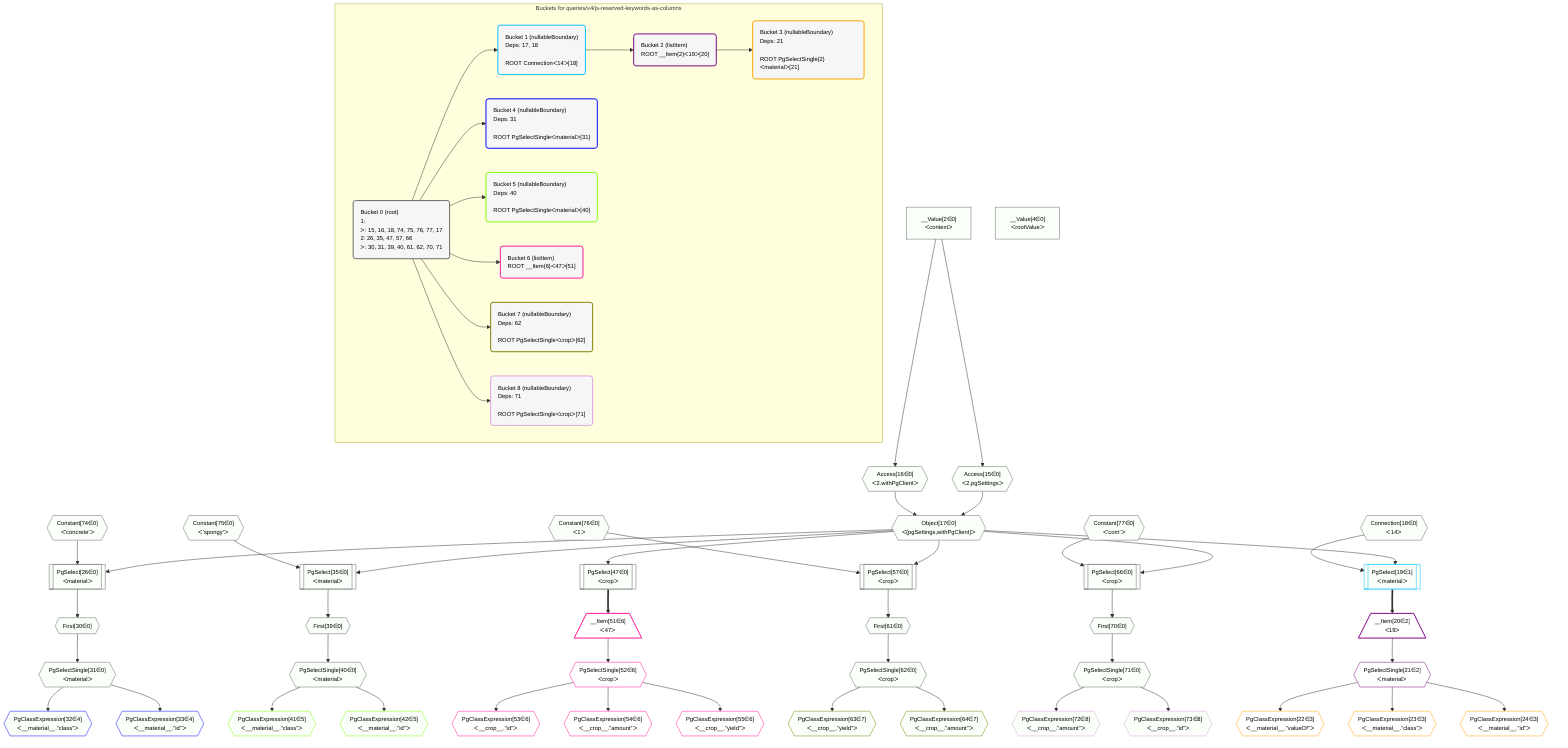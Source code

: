 %%{init: {'themeVariables': { 'fontSize': '12px'}}}%%
graph TD
    classDef path fill:#eee,stroke:#000,color:#000
    classDef plan fill:#fff,stroke-width:1px,color:#000
    classDef itemplan fill:#fff,stroke-width:2px,color:#000
    classDef unbatchedplan fill:#dff,stroke-width:1px,color:#000
    classDef sideeffectplan fill:#fcc,stroke-width:2px,color:#000
    classDef bucket fill:#f6f6f6,color:#000,stroke-width:2px,text-align:left


    %% plan dependencies
    Object17{{"Object[17∈0]<br />ᐸ{pgSettings,withPgClient}ᐳ"}}:::plan
    Access15{{"Access[15∈0]<br />ᐸ2.pgSettingsᐳ"}}:::plan
    Access16{{"Access[16∈0]<br />ᐸ2.withPgClientᐳ"}}:::plan
    Access15 & Access16 --> Object17
    PgSelect26[["PgSelect[26∈0]<br />ᐸmaterialᐳ"]]:::plan
    Constant74{{"Constant[74∈0]<br />ᐸ'concrete'ᐳ"}}:::plan
    Object17 & Constant74 --> PgSelect26
    PgSelect35[["PgSelect[35∈0]<br />ᐸmaterialᐳ"]]:::plan
    Constant75{{"Constant[75∈0]<br />ᐸ'spongy'ᐳ"}}:::plan
    Object17 & Constant75 --> PgSelect35
    PgSelect57[["PgSelect[57∈0]<br />ᐸcropᐳ"]]:::plan
    Constant76{{"Constant[76∈0]<br />ᐸ1ᐳ"}}:::plan
    Object17 & Constant76 --> PgSelect57
    PgSelect66[["PgSelect[66∈0]<br />ᐸcropᐳ"]]:::plan
    Constant77{{"Constant[77∈0]<br />ᐸ'corn'ᐳ"}}:::plan
    Object17 & Constant77 --> PgSelect66
    __Value2["__Value[2∈0]<br />ᐸcontextᐳ"]:::plan
    __Value2 --> Access15
    __Value2 --> Access16
    First30{{"First[30∈0]"}}:::plan
    PgSelect26 --> First30
    PgSelectSingle31{{"PgSelectSingle[31∈0]<br />ᐸmaterialᐳ"}}:::plan
    First30 --> PgSelectSingle31
    First39{{"First[39∈0]"}}:::plan
    PgSelect35 --> First39
    PgSelectSingle40{{"PgSelectSingle[40∈0]<br />ᐸmaterialᐳ"}}:::plan
    First39 --> PgSelectSingle40
    PgSelect47[["PgSelect[47∈0]<br />ᐸcropᐳ"]]:::plan
    Object17 --> PgSelect47
    First61{{"First[61∈0]"}}:::plan
    PgSelect57 --> First61
    PgSelectSingle62{{"PgSelectSingle[62∈0]<br />ᐸcropᐳ"}}:::plan
    First61 --> PgSelectSingle62
    First70{{"First[70∈0]"}}:::plan
    PgSelect66 --> First70
    PgSelectSingle71{{"PgSelectSingle[71∈0]<br />ᐸcropᐳ"}}:::plan
    First70 --> PgSelectSingle71
    __Value4["__Value[4∈0]<br />ᐸrootValueᐳ"]:::plan
    Connection18{{"Connection[18∈0]<br />ᐸ14ᐳ"}}:::plan
    PgSelect19[["PgSelect[19∈1]<br />ᐸmaterialᐳ"]]:::plan
    Object17 & Connection18 --> PgSelect19
    __Item20[/"__Item[20∈2]<br />ᐸ19ᐳ"\]:::itemplan
    PgSelect19 ==> __Item20
    PgSelectSingle21{{"PgSelectSingle[21∈2]<br />ᐸmaterialᐳ"}}:::plan
    __Item20 --> PgSelectSingle21
    PgClassExpression22{{"PgClassExpression[22∈3]<br />ᐸ__material__.”valueOf”ᐳ"}}:::plan
    PgSelectSingle21 --> PgClassExpression22
    PgClassExpression23{{"PgClassExpression[23∈3]<br />ᐸ__material__.”class”ᐳ"}}:::plan
    PgSelectSingle21 --> PgClassExpression23
    PgClassExpression24{{"PgClassExpression[24∈3]<br />ᐸ__material__.”id”ᐳ"}}:::plan
    PgSelectSingle21 --> PgClassExpression24
    PgClassExpression32{{"PgClassExpression[32∈4]<br />ᐸ__material__.”class”ᐳ"}}:::plan
    PgSelectSingle31 --> PgClassExpression32
    PgClassExpression33{{"PgClassExpression[33∈4]<br />ᐸ__material__.”id”ᐳ"}}:::plan
    PgSelectSingle31 --> PgClassExpression33
    PgClassExpression41{{"PgClassExpression[41∈5]<br />ᐸ__material__.”class”ᐳ"}}:::plan
    PgSelectSingle40 --> PgClassExpression41
    PgClassExpression42{{"PgClassExpression[42∈5]<br />ᐸ__material__.”id”ᐳ"}}:::plan
    PgSelectSingle40 --> PgClassExpression42
    __Item51[/"__Item[51∈6]<br />ᐸ47ᐳ"\]:::itemplan
    PgSelect47 ==> __Item51
    PgSelectSingle52{{"PgSelectSingle[52∈6]<br />ᐸcropᐳ"}}:::plan
    __Item51 --> PgSelectSingle52
    PgClassExpression53{{"PgClassExpression[53∈6]<br />ᐸ__crop__.”id”ᐳ"}}:::plan
    PgSelectSingle52 --> PgClassExpression53
    PgClassExpression54{{"PgClassExpression[54∈6]<br />ᐸ__crop__.”amount”ᐳ"}}:::plan
    PgSelectSingle52 --> PgClassExpression54
    PgClassExpression55{{"PgClassExpression[55∈6]<br />ᐸ__crop__.”yield”ᐳ"}}:::plan
    PgSelectSingle52 --> PgClassExpression55
    PgClassExpression63{{"PgClassExpression[63∈7]<br />ᐸ__crop__.”yield”ᐳ"}}:::plan
    PgSelectSingle62 --> PgClassExpression63
    PgClassExpression64{{"PgClassExpression[64∈7]<br />ᐸ__crop__.”amount”ᐳ"}}:::plan
    PgSelectSingle62 --> PgClassExpression64
    PgClassExpression72{{"PgClassExpression[72∈8]<br />ᐸ__crop__.”amount”ᐳ"}}:::plan
    PgSelectSingle71 --> PgClassExpression72
    PgClassExpression73{{"PgClassExpression[73∈8]<br />ᐸ__crop__.”id”ᐳ"}}:::plan
    PgSelectSingle71 --> PgClassExpression73

    %% define steps

    subgraph "Buckets for queries/v4/js-reserved-keywords-as-columns"
    Bucket0("Bucket 0 (root)<br />1: <br />ᐳ: 15, 16, 18, 74, 75, 76, 77, 17<br />2: 26, 35, 47, 57, 66<br />ᐳ: 30, 31, 39, 40, 61, 62, 70, 71"):::bucket
    classDef bucket0 stroke:#696969
    class Bucket0,__Value2,__Value4,Access15,Access16,Object17,Connection18,PgSelect26,First30,PgSelectSingle31,PgSelect35,First39,PgSelectSingle40,PgSelect47,PgSelect57,First61,PgSelectSingle62,PgSelect66,First70,PgSelectSingle71,Constant74,Constant75,Constant76,Constant77 bucket0
    Bucket1("Bucket 1 (nullableBoundary)<br />Deps: 17, 18<br /><br />ROOT Connectionᐸ14ᐳ[18]"):::bucket
    classDef bucket1 stroke:#00bfff
    class Bucket1,PgSelect19 bucket1
    Bucket2("Bucket 2 (listItem)<br />ROOT __Item{2}ᐸ19ᐳ[20]"):::bucket
    classDef bucket2 stroke:#7f007f
    class Bucket2,__Item20,PgSelectSingle21 bucket2
    Bucket3("Bucket 3 (nullableBoundary)<br />Deps: 21<br /><br />ROOT PgSelectSingle{2}ᐸmaterialᐳ[21]"):::bucket
    classDef bucket3 stroke:#ffa500
    class Bucket3,PgClassExpression22,PgClassExpression23,PgClassExpression24 bucket3
    Bucket4("Bucket 4 (nullableBoundary)<br />Deps: 31<br /><br />ROOT PgSelectSingleᐸmaterialᐳ[31]"):::bucket
    classDef bucket4 stroke:#0000ff
    class Bucket4,PgClassExpression32,PgClassExpression33 bucket4
    Bucket5("Bucket 5 (nullableBoundary)<br />Deps: 40<br /><br />ROOT PgSelectSingleᐸmaterialᐳ[40]"):::bucket
    classDef bucket5 stroke:#7fff00
    class Bucket5,PgClassExpression41,PgClassExpression42 bucket5
    Bucket6("Bucket 6 (listItem)<br />ROOT __Item{6}ᐸ47ᐳ[51]"):::bucket
    classDef bucket6 stroke:#ff1493
    class Bucket6,__Item51,PgSelectSingle52,PgClassExpression53,PgClassExpression54,PgClassExpression55 bucket6
    Bucket7("Bucket 7 (nullableBoundary)<br />Deps: 62<br /><br />ROOT PgSelectSingleᐸcropᐳ[62]"):::bucket
    classDef bucket7 stroke:#808000
    class Bucket7,PgClassExpression63,PgClassExpression64 bucket7
    Bucket8("Bucket 8 (nullableBoundary)<br />Deps: 71<br /><br />ROOT PgSelectSingleᐸcropᐳ[71]"):::bucket
    classDef bucket8 stroke:#dda0dd
    class Bucket8,PgClassExpression72,PgClassExpression73 bucket8
    Bucket0 --> Bucket1 & Bucket4 & Bucket5 & Bucket6 & Bucket7 & Bucket8
    Bucket1 --> Bucket2
    Bucket2 --> Bucket3
    classDef unary fill:#fafffa,borderWidth:8px
    class Object17,PgSelect26,PgSelect35,PgSelect57,PgSelect66,Access15,Access16,First30,PgSelectSingle31,First39,PgSelectSingle40,PgSelect47,First61,PgSelectSingle62,First70,PgSelectSingle71,__Value2,__Value4,Connection18,Constant74,Constant75,Constant76,Constant77,PgSelect19,PgClassExpression32,PgClassExpression33,PgClassExpression41,PgClassExpression42,PgClassExpression63,PgClassExpression64,PgClassExpression72,PgClassExpression73 unary
    end